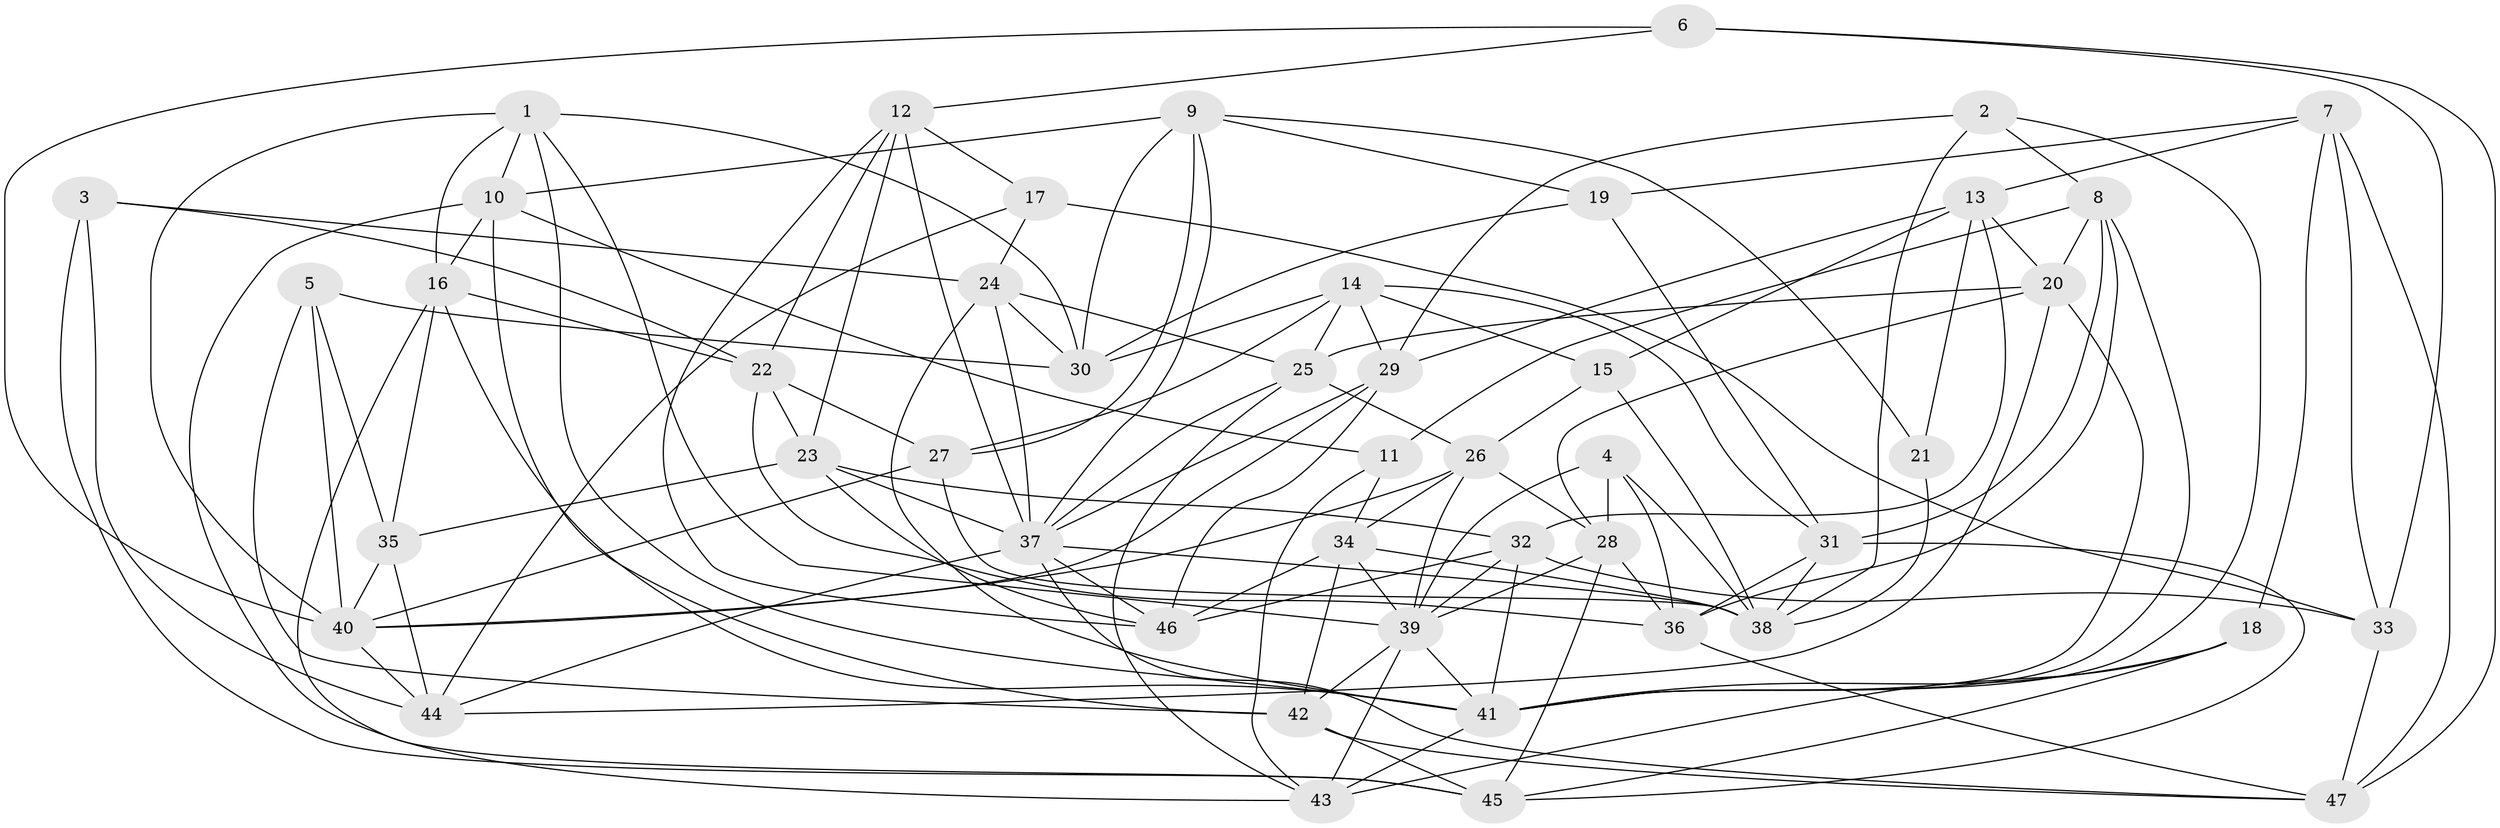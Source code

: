 // original degree distribution, {4: 1.0}
// Generated by graph-tools (version 1.1) at 2025/27/03/09/25 03:27:02]
// undirected, 47 vertices, 135 edges
graph export_dot {
graph [start="1"]
  node [color=gray90,style=filled];
  1;
  2;
  3;
  4;
  5;
  6;
  7;
  8;
  9;
  10;
  11;
  12;
  13;
  14;
  15;
  16;
  17;
  18;
  19;
  20;
  21;
  22;
  23;
  24;
  25;
  26;
  27;
  28;
  29;
  30;
  31;
  32;
  33;
  34;
  35;
  36;
  37;
  38;
  39;
  40;
  41;
  42;
  43;
  44;
  45;
  46;
  47;
  1 -- 10 [weight=1.0];
  1 -- 16 [weight=1.0];
  1 -- 30 [weight=1.0];
  1 -- 39 [weight=2.0];
  1 -- 40 [weight=2.0];
  1 -- 41 [weight=1.0];
  2 -- 8 [weight=1.0];
  2 -- 29 [weight=1.0];
  2 -- 38 [weight=1.0];
  2 -- 41 [weight=1.0];
  3 -- 22 [weight=1.0];
  3 -- 24 [weight=1.0];
  3 -- 44 [weight=1.0];
  3 -- 45 [weight=1.0];
  4 -- 28 [weight=1.0];
  4 -- 36 [weight=1.0];
  4 -- 38 [weight=1.0];
  4 -- 39 [weight=1.0];
  5 -- 30 [weight=1.0];
  5 -- 35 [weight=1.0];
  5 -- 40 [weight=1.0];
  5 -- 42 [weight=1.0];
  6 -- 12 [weight=1.0];
  6 -- 33 [weight=1.0];
  6 -- 40 [weight=1.0];
  6 -- 47 [weight=1.0];
  7 -- 13 [weight=1.0];
  7 -- 18 [weight=1.0];
  7 -- 19 [weight=1.0];
  7 -- 33 [weight=2.0];
  7 -- 47 [weight=1.0];
  8 -- 11 [weight=1.0];
  8 -- 20 [weight=1.0];
  8 -- 31 [weight=1.0];
  8 -- 36 [weight=1.0];
  8 -- 41 [weight=1.0];
  9 -- 10 [weight=1.0];
  9 -- 19 [weight=1.0];
  9 -- 21 [weight=1.0];
  9 -- 27 [weight=1.0];
  9 -- 30 [weight=1.0];
  9 -- 37 [weight=1.0];
  10 -- 11 [weight=1.0];
  10 -- 16 [weight=1.0];
  10 -- 42 [weight=1.0];
  10 -- 43 [weight=1.0];
  11 -- 34 [weight=1.0];
  11 -- 43 [weight=1.0];
  12 -- 17 [weight=1.0];
  12 -- 22 [weight=1.0];
  12 -- 23 [weight=1.0];
  12 -- 37 [weight=1.0];
  12 -- 46 [weight=1.0];
  13 -- 15 [weight=1.0];
  13 -- 20 [weight=1.0];
  13 -- 21 [weight=1.0];
  13 -- 29 [weight=1.0];
  13 -- 32 [weight=1.0];
  14 -- 15 [weight=1.0];
  14 -- 25 [weight=1.0];
  14 -- 27 [weight=1.0];
  14 -- 29 [weight=1.0];
  14 -- 30 [weight=1.0];
  14 -- 31 [weight=1.0];
  15 -- 26 [weight=1.0];
  15 -- 38 [weight=1.0];
  16 -- 22 [weight=1.0];
  16 -- 35 [weight=1.0];
  16 -- 41 [weight=1.0];
  16 -- 45 [weight=1.0];
  17 -- 24 [weight=1.0];
  17 -- 33 [weight=1.0];
  17 -- 44 [weight=1.0];
  18 -- 41 [weight=1.0];
  18 -- 43 [weight=1.0];
  18 -- 45 [weight=1.0];
  19 -- 30 [weight=1.0];
  19 -- 31 [weight=1.0];
  20 -- 25 [weight=1.0];
  20 -- 28 [weight=1.0];
  20 -- 41 [weight=1.0];
  20 -- 44 [weight=1.0];
  21 -- 38 [weight=2.0];
  22 -- 23 [weight=1.0];
  22 -- 27 [weight=1.0];
  22 -- 36 [weight=1.0];
  23 -- 32 [weight=1.0];
  23 -- 35 [weight=1.0];
  23 -- 37 [weight=1.0];
  23 -- 46 [weight=1.0];
  24 -- 25 [weight=1.0];
  24 -- 30 [weight=1.0];
  24 -- 37 [weight=1.0];
  24 -- 41 [weight=1.0];
  25 -- 26 [weight=1.0];
  25 -- 37 [weight=1.0];
  25 -- 43 [weight=1.0];
  26 -- 28 [weight=1.0];
  26 -- 34 [weight=1.0];
  26 -- 39 [weight=1.0];
  26 -- 40 [weight=1.0];
  27 -- 38 [weight=2.0];
  27 -- 40 [weight=1.0];
  28 -- 36 [weight=1.0];
  28 -- 39 [weight=1.0];
  28 -- 45 [weight=1.0];
  29 -- 37 [weight=1.0];
  29 -- 40 [weight=1.0];
  29 -- 46 [weight=1.0];
  31 -- 36 [weight=1.0];
  31 -- 38 [weight=1.0];
  31 -- 45 [weight=1.0];
  32 -- 33 [weight=1.0];
  32 -- 39 [weight=1.0];
  32 -- 41 [weight=1.0];
  32 -- 46 [weight=1.0];
  33 -- 47 [weight=1.0];
  34 -- 38 [weight=1.0];
  34 -- 39 [weight=1.0];
  34 -- 42 [weight=1.0];
  34 -- 46 [weight=1.0];
  35 -- 40 [weight=2.0];
  35 -- 44 [weight=1.0];
  36 -- 47 [weight=1.0];
  37 -- 38 [weight=1.0];
  37 -- 44 [weight=1.0];
  37 -- 46 [weight=1.0];
  37 -- 47 [weight=1.0];
  39 -- 41 [weight=1.0];
  39 -- 42 [weight=1.0];
  39 -- 43 [weight=1.0];
  40 -- 44 [weight=1.0];
  41 -- 43 [weight=1.0];
  42 -- 45 [weight=1.0];
  42 -- 47 [weight=1.0];
}
